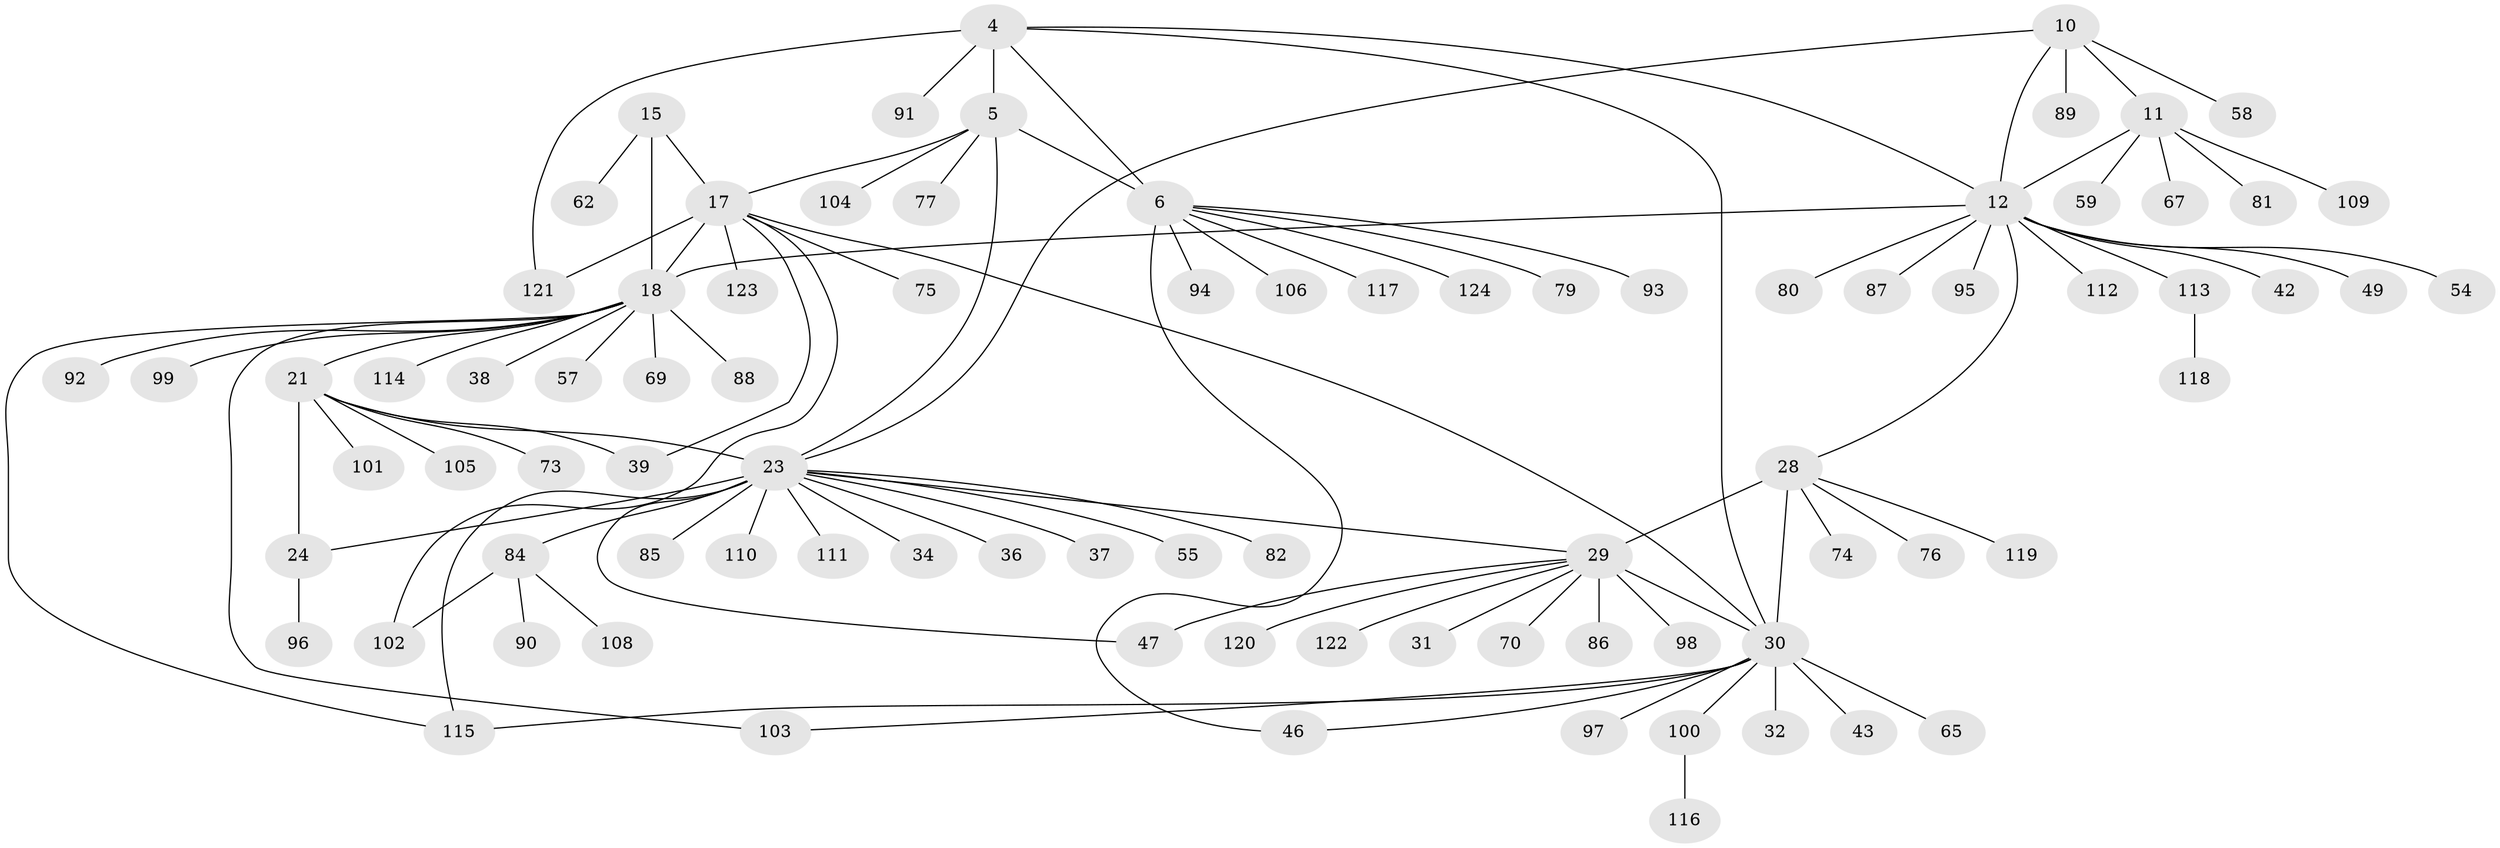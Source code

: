 // original degree distribution, {7: 0.08064516129032258, 5: 0.024193548387096774, 12: 0.016129032258064516, 10: 0.024193548387096774, 6: 0.024193548387096774, 11: 0.016129032258064516, 8: 0.024193548387096774, 9: 0.024193548387096774, 14: 0.008064516129032258, 1: 0.532258064516129, 2: 0.1693548387096774, 3: 0.04838709677419355, 4: 0.008064516129032258}
// Generated by graph-tools (version 1.1) at 2025/58/03/04/25 21:58:52]
// undirected, 86 vertices, 104 edges
graph export_dot {
graph [start="1"]
  node [color=gray90,style=filled];
  4 [super="+3"];
  5 [super="+2"];
  6;
  10 [super="+8"];
  11 [super="+9"];
  12 [super="+7"];
  15 [super="+14"];
  17 [super="+13"];
  18 [super="+16"];
  21 [super="+20"];
  23 [super="+19"];
  24 [super="+22"];
  28 [super="+27"];
  29 [super="+26"];
  30 [super="+25"];
  31;
  32;
  34;
  36;
  37;
  38;
  39;
  42;
  43;
  46;
  47;
  49;
  54;
  55;
  57;
  58;
  59;
  62 [super="+33"];
  65;
  67;
  69;
  70;
  73;
  74;
  75;
  76;
  77;
  79;
  80 [super="+35"];
  81;
  82;
  84 [super="+41+78"];
  85;
  86;
  87 [super="+71"];
  88 [super="+56+60"];
  89 [super="+68"];
  90;
  91;
  92;
  93;
  94;
  95;
  96;
  97;
  98 [super="+63"];
  99 [super="+52"];
  100;
  101;
  102;
  103;
  104;
  105;
  106;
  108;
  109;
  110;
  111;
  112;
  113 [super="+61"];
  114;
  115 [super="+107"];
  116;
  117 [super="+83"];
  118;
  119;
  120;
  121 [super="+72"];
  122;
  123 [super="+53"];
  124;
  4 -- 5 [weight=6];
  4 -- 6 [weight=3];
  4 -- 30;
  4 -- 91;
  4 -- 12;
  4 -- 121;
  5 -- 6 [weight=2];
  5 -- 17;
  5 -- 77;
  5 -- 23;
  5 -- 104;
  6 -- 46;
  6 -- 79;
  6 -- 93;
  6 -- 94;
  6 -- 106;
  6 -- 124;
  6 -- 117;
  10 -- 11 [weight=4];
  10 -- 12 [weight=4];
  10 -- 58;
  10 -- 23;
  10 -- 89;
  11 -- 12 [weight=4];
  11 -- 59;
  11 -- 81;
  11 -- 67;
  11 -- 109;
  12 -- 42;
  12 -- 49;
  12 -- 54;
  12 -- 28;
  12 -- 112;
  12 -- 95;
  12 -- 18;
  12 -- 80;
  12 -- 113;
  12 -- 87;
  15 -- 17 [weight=4];
  15 -- 18 [weight=4];
  15 -- 62;
  17 -- 18 [weight=4];
  17 -- 30;
  17 -- 102;
  17 -- 39;
  17 -- 75;
  17 -- 121;
  17 -- 123;
  18 -- 38;
  18 -- 57;
  18 -- 69;
  18 -- 103;
  18 -- 114;
  18 -- 21;
  18 -- 92;
  18 -- 88;
  18 -- 115;
  18 -- 99;
  21 -- 23 [weight=4];
  21 -- 24 [weight=4];
  21 -- 73;
  21 -- 101;
  21 -- 105;
  21 -- 39;
  23 -- 24 [weight=4];
  23 -- 29;
  23 -- 37;
  23 -- 47;
  23 -- 85;
  23 -- 111;
  23 -- 34;
  23 -- 36;
  23 -- 110;
  23 -- 82;
  23 -- 55;
  23 -- 84;
  23 -- 115;
  24 -- 96;
  28 -- 29 [weight=4];
  28 -- 30 [weight=4];
  28 -- 76;
  28 -- 119;
  28 -- 74;
  29 -- 30 [weight=4];
  29 -- 31;
  29 -- 70;
  29 -- 122;
  29 -- 47;
  29 -- 86;
  29 -- 120;
  29 -- 98;
  30 -- 46;
  30 -- 97;
  30 -- 100;
  30 -- 103;
  30 -- 115;
  30 -- 32;
  30 -- 65;
  30 -- 43;
  84 -- 90;
  84 -- 102;
  84 -- 108;
  100 -- 116;
  113 -- 118;
}
